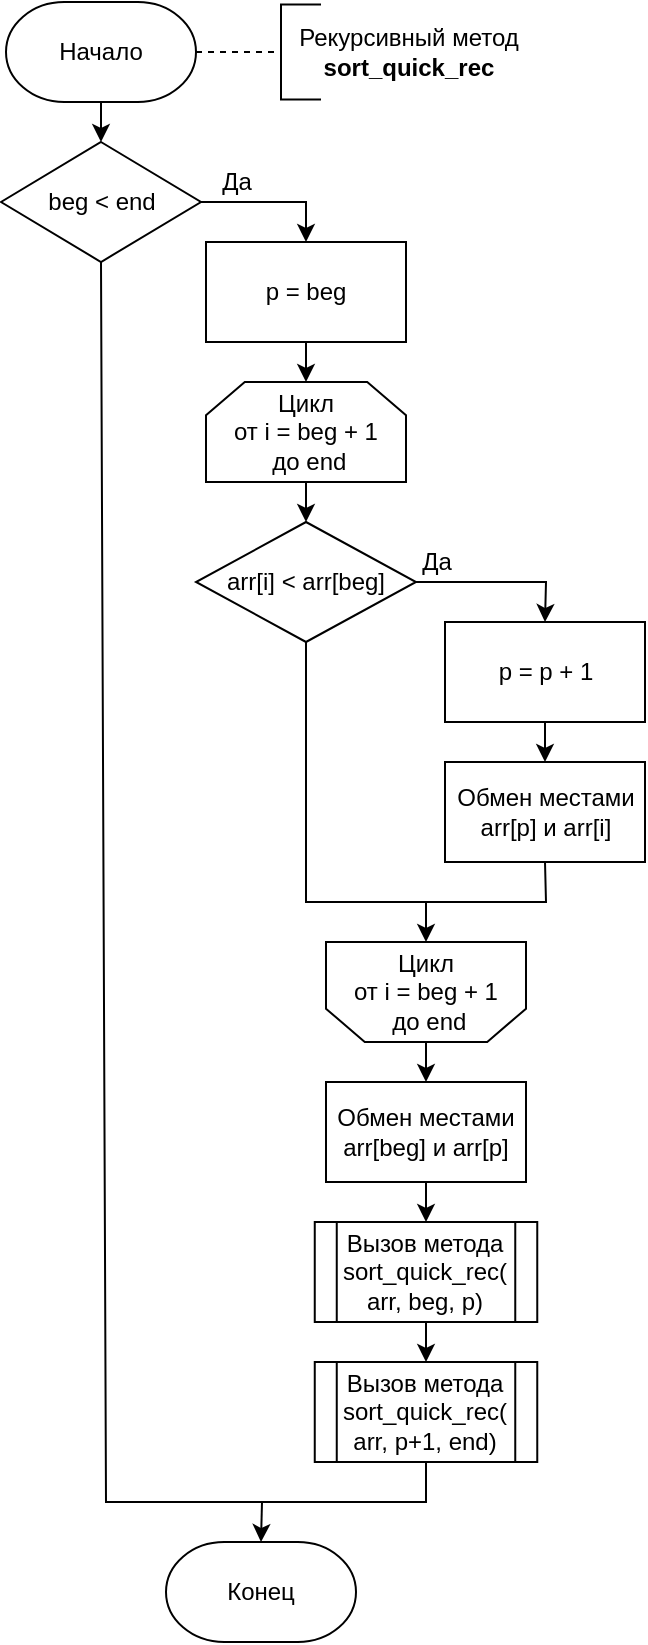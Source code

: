 <mxfile version="14.6.13" type="device"><diagram id="C5RBs43oDa-KdzZeNtuy" name="Page-1"><mxGraphModel dx="768" dy="482" grid="0" gridSize="10" guides="1" tooltips="1" connect="1" arrows="1" fold="1" page="1" pageScale="1" pageWidth="827" pageHeight="1169" math="0" shadow="0"><root><mxCell id="WIyWlLk6GJQsqaUBKTNV-0"/><mxCell id="WIyWlLk6GJQsqaUBKTNV-1" parent="WIyWlLk6GJQsqaUBKTNV-0"/><mxCell id="-yBMfY92cDl7zNIJ8aVc-0" value="Начало" style="strokeWidth=1;html=1;shape=mxgraph.flowchart.terminator;whiteSpace=wrap;" parent="WIyWlLk6GJQsqaUBKTNV-1" vertex="1"><mxGeometry x="150" y="40" width="95" height="50" as="geometry"/></mxCell><mxCell id="-yBMfY92cDl7zNIJ8aVc-3" value="p = beg" style="rounded=0;whiteSpace=wrap;html=1;absoluteArcSize=1;arcSize=14;strokeWidth=1;" parent="WIyWlLk6GJQsqaUBKTNV-1" vertex="1"><mxGeometry x="250" y="160" width="100" height="50" as="geometry"/></mxCell><mxCell id="-yBMfY92cDl7zNIJ8aVc-5" value="Цикл &lt;br&gt;от i = beg + 1&lt;br&gt;&amp;nbsp;до end" style="strokeWidth=1;html=1;shape=stencil(rZVNb4MwDIZ/Ta5VIFpXjlPWnapeetg5pe6ICgkKWbv9+6W4aHwMxrxKHPBreB9sbIUJWWWqBBZzowpg4pnF8cbaMggbXWgfwnCbYWLJMbxgmKwwVFUJqUftrJxW+xwwU3lnT3DRB39z0CYDh65izfhTeOZ6CZlaY4KJtqbqZFr5YKa0Ce/yDzTjiwfEfN5ijMpAKMCD66jf5W1RYPELmRTNI+0IpG5FDfc30uvfSRGNtKZ0r8+KZsK2hLr4gsc9XLKayduReAm1OlIvm60jVDfCEzIoYwso5F6lpzdn383hx68s1XW5B4kmXdgztIau16upBjQOuTYth8d/O/QaeAeLJcGC39mBUgblb6S5rWBiaIM+mIhaHRkjIY/WwcR8HXWe4zkyNroDg1rFc60WvgA=);whiteSpace=wrap;" parent="WIyWlLk6GJQsqaUBKTNV-1" vertex="1"><mxGeometry x="250" y="230" width="100" height="50" as="geometry"/></mxCell><mxCell id="-yBMfY92cDl7zNIJ8aVc-6" value="" style="endArrow=classic;html=1;exitX=0.5;exitY=1;exitDx=0;exitDy=0;entryX=0.5;entryY=0;entryDx=0;entryDy=0;entryPerimeter=0;" parent="WIyWlLk6GJQsqaUBKTNV-1" source="-yBMfY92cDl7zNIJ8aVc-3" target="-yBMfY92cDl7zNIJ8aVc-5" edge="1"><mxGeometry width="50" height="50" relative="1" as="geometry"><mxPoint x="330" y="90" as="sourcePoint"/><mxPoint x="300" y="250" as="targetPoint"/></mxGeometry></mxCell><mxCell id="Sy1VbZIVCNNptTaLWqNR-4" value="" style="endArrow=classic;html=1;exitX=0.5;exitY=1;exitDx=0;exitDy=0;exitPerimeter=0;entryX=0.5;entryY=0;entryDx=0;entryDy=0;" parent="WIyWlLk6GJQsqaUBKTNV-1" source="-yBMfY92cDl7zNIJ8aVc-0" target="rVBMSb_CP1v255kmlTDs-4" edge="1"><mxGeometry width="50" height="50" relative="1" as="geometry"><mxPoint x="165" y="460" as="sourcePoint"/><mxPoint x="195" y="110" as="targetPoint"/></mxGeometry></mxCell><mxCell id="rVBMSb_CP1v255kmlTDs-0" value="" style="endArrow=none;dashed=1;html=1;exitX=1;exitY=0.5;exitDx=0;exitDy=0;exitPerimeter=0;entryX=0;entryY=0.5;entryDx=0;entryDy=0;entryPerimeter=0;" parent="WIyWlLk6GJQsqaUBKTNV-1" source="-yBMfY92cDl7zNIJ8aVc-0" target="rVBMSb_CP1v255kmlTDs-2" edge="1"><mxGeometry width="50" height="50" relative="1" as="geometry"><mxPoint x="295" y="240" as="sourcePoint"/><mxPoint x="295" y="65" as="targetPoint"/></mxGeometry></mxCell><mxCell id="rVBMSb_CP1v255kmlTDs-2" value="" style="strokeWidth=1;html=1;shape=mxgraph.flowchart.annotation_1;align=left;pointerEvents=1;" parent="WIyWlLk6GJQsqaUBKTNV-1" vertex="1"><mxGeometry x="287.5" y="41.25" width="20" height="47.5" as="geometry"/></mxCell><mxCell id="rVBMSb_CP1v255kmlTDs-3" value="Рекурсивный метод&lt;br&gt;&lt;b&gt;sort_quick_rec&lt;/b&gt;" style="text;html=1;align=center;verticalAlign=middle;resizable=0;points=[];autosize=1;strokeColor=none;" parent="WIyWlLk6GJQsqaUBKTNV-1" vertex="1"><mxGeometry x="285.63" y="50" width="130" height="30" as="geometry"/></mxCell><mxCell id="rVBMSb_CP1v255kmlTDs-4" value="beg &amp;lt; end" style="rhombus;whiteSpace=wrap;html=1;" parent="WIyWlLk6GJQsqaUBKTNV-1" vertex="1"><mxGeometry x="147.5" y="110" width="100" height="60" as="geometry"/></mxCell><mxCell id="rVBMSb_CP1v255kmlTDs-5" value="" style="endArrow=classic;html=1;exitX=1;exitY=0.5;exitDx=0;exitDy=0;rounded=0;entryX=0.5;entryY=0;entryDx=0;entryDy=0;" parent="WIyWlLk6GJQsqaUBKTNV-1" source="rVBMSb_CP1v255kmlTDs-4" target="-yBMfY92cDl7zNIJ8aVc-3" edge="1"><mxGeometry width="50" height="50" relative="1" as="geometry"><mxPoint x="295" y="430" as="sourcePoint"/><mxPoint x="335" y="160" as="targetPoint"/><Array as="points"><mxPoint x="300" y="140"/></Array></mxGeometry></mxCell><mxCell id="rVBMSb_CP1v255kmlTDs-6" value="Да" style="text;html=1;align=center;verticalAlign=middle;resizable=0;points=[];autosize=1;strokeColor=none;" parent="WIyWlLk6GJQsqaUBKTNV-1" vertex="1"><mxGeometry x="250" y="120" width="30" height="20" as="geometry"/></mxCell><mxCell id="rVBMSb_CP1v255kmlTDs-7" value="arr[i] &amp;lt; arr[beg]" style="rhombus;whiteSpace=wrap;html=1;" parent="WIyWlLk6GJQsqaUBKTNV-1" vertex="1"><mxGeometry x="245" y="300" width="110" height="60" as="geometry"/></mxCell><mxCell id="rVBMSb_CP1v255kmlTDs-9" value="" style="endArrow=classic;html=1;exitX=0.5;exitY=1;exitDx=0;exitDy=0;exitPerimeter=0;entryX=0.5;entryY=0;entryDx=0;entryDy=0;" parent="WIyWlLk6GJQsqaUBKTNV-1" source="-yBMfY92cDl7zNIJ8aVc-5" target="rVBMSb_CP1v255kmlTDs-7" edge="1"><mxGeometry width="50" height="50" relative="1" as="geometry"><mxPoint x="270" y="420" as="sourcePoint"/><mxPoint x="320" y="370" as="targetPoint"/></mxGeometry></mxCell><mxCell id="rVBMSb_CP1v255kmlTDs-10" value="p = p + 1" style="rounded=0;whiteSpace=wrap;html=1;absoluteArcSize=1;arcSize=14;strokeWidth=1;" parent="WIyWlLk6GJQsqaUBKTNV-1" vertex="1"><mxGeometry x="369.5" y="350" width="100" height="50" as="geometry"/></mxCell><mxCell id="rVBMSb_CP1v255kmlTDs-11" value="" style="endArrow=classic;html=1;exitX=1;exitY=0.5;exitDx=0;exitDy=0;entryX=0.5;entryY=0;entryDx=0;entryDy=0;rounded=0;" parent="WIyWlLk6GJQsqaUBKTNV-1" source="rVBMSb_CP1v255kmlTDs-7" target="rVBMSb_CP1v255kmlTDs-10" edge="1"><mxGeometry width="50" height="50" relative="1" as="geometry"><mxPoint x="270" y="520" as="sourcePoint"/><mxPoint x="320" y="470" as="targetPoint"/><Array as="points"><mxPoint x="420" y="330"/></Array></mxGeometry></mxCell><mxCell id="rVBMSb_CP1v255kmlTDs-12" value="Да" style="text;html=1;align=center;verticalAlign=middle;resizable=0;points=[];autosize=1;strokeColor=none;" parent="WIyWlLk6GJQsqaUBKTNV-1" vertex="1"><mxGeometry x="350" y="310" width="30" height="20" as="geometry"/></mxCell><mxCell id="rVBMSb_CP1v255kmlTDs-13" value="Обмен местами arr[p] и arr[i]" style="rounded=0;whiteSpace=wrap;html=1;absoluteArcSize=1;arcSize=14;strokeWidth=1;" parent="WIyWlLk6GJQsqaUBKTNV-1" vertex="1"><mxGeometry x="369.5" y="420" width="100" height="50" as="geometry"/></mxCell><mxCell id="rVBMSb_CP1v255kmlTDs-14" value="" style="endArrow=classic;html=1;exitX=0.5;exitY=1;exitDx=0;exitDy=0;entryX=0.5;entryY=0;entryDx=0;entryDy=0;" parent="WIyWlLk6GJQsqaUBKTNV-1" source="rVBMSb_CP1v255kmlTDs-10" target="rVBMSb_CP1v255kmlTDs-13" edge="1"><mxGeometry width="50" height="50" relative="1" as="geometry"><mxPoint x="270" y="520" as="sourcePoint"/><mxPoint x="320" y="470" as="targetPoint"/></mxGeometry></mxCell><mxCell id="rVBMSb_CP1v255kmlTDs-16" value="Цикл&lt;br&gt;от i = beg + 1&lt;br&gt;&amp;nbsp;до end" style="strokeWidth=1;shape=stencil(rZVNb4MwDIZ/Ta5VIFpXjlPWnapeetg5pe6ICgkKWbv9+6W4aHwMxrxKHPBreB9sbIUJWWWqBBZzowpg4pnF8cbaMggbXWgfwnCbYWLJMbxgmKwwVFUJqUftrJxW+xwwU3lnT3DRB39z0CYDh65izfhTeOZ6CZlaY4KJtqbqZFr5YKa0Ce/yDzTjiwfEfN5ijMpAKMCD66jf5W1RYPELmRTNI+0IpG5FDfc30uvfSRGNtKZ0r8+KZsK2hLr4gsc9XLKayduReAm1OlIvm60jVDfCEzIoYwso5F6lpzdn383hx68s1XW5B4kmXdgztIau16upBjQOuTYth8d/O/QaeAeLJcGC39mBUgblb6S5rWBiaIM+mIhaHRkjIY/WwcR8HXWe4zkyNroDg1rFc60WvgA=);rotation=0;horizontal=1;verticalAlign=middle;labelPosition=center;verticalLabelPosition=middle;align=center;labelBorderColor=none;fontFamily=Helvetica;whiteSpace=wrap;html=1;direction=west;" parent="WIyWlLk6GJQsqaUBKTNV-1" vertex="1"><mxGeometry x="310" y="510" width="100" height="50" as="geometry"/></mxCell><mxCell id="rVBMSb_CP1v255kmlTDs-18" value="" style="endArrow=none;html=1;exitX=0.5;exitY=1;exitDx=0;exitDy=0;entryX=0.5;entryY=1;entryDx=0;entryDy=0;rounded=0;" parent="WIyWlLk6GJQsqaUBKTNV-1" source="rVBMSb_CP1v255kmlTDs-7" target="rVBMSb_CP1v255kmlTDs-13" edge="1"><mxGeometry width="50" height="50" relative="1" as="geometry"><mxPoint x="270" y="580" as="sourcePoint"/><mxPoint x="320" y="530" as="targetPoint"/><Array as="points"><mxPoint x="300" y="490"/><mxPoint x="420" y="490"/></Array></mxGeometry></mxCell><mxCell id="rVBMSb_CP1v255kmlTDs-19" value="" style="endArrow=classic;html=1;entryX=0.5;entryY=1;entryDx=0;entryDy=0;entryPerimeter=0;" parent="WIyWlLk6GJQsqaUBKTNV-1" target="rVBMSb_CP1v255kmlTDs-16" edge="1"><mxGeometry width="50" height="50" relative="1" as="geometry"><mxPoint x="360" y="490" as="sourcePoint"/><mxPoint x="320" y="530" as="targetPoint"/></mxGeometry></mxCell><mxCell id="rVBMSb_CP1v255kmlTDs-20" value="Обмен местами arr[beg] и arr[p]" style="rounded=0;whiteSpace=wrap;html=1;absoluteArcSize=1;arcSize=14;strokeWidth=1;" parent="WIyWlLk6GJQsqaUBKTNV-1" vertex="1"><mxGeometry x="310" y="580" width="100" height="50" as="geometry"/></mxCell><mxCell id="rVBMSb_CP1v255kmlTDs-21" value="" style="endArrow=classic;html=1;exitX=0.5;exitY=0;exitDx=0;exitDy=0;exitPerimeter=0;" parent="WIyWlLk6GJQsqaUBKTNV-1" source="rVBMSb_CP1v255kmlTDs-16" edge="1"><mxGeometry width="50" height="50" relative="1" as="geometry"><mxPoint x="270" y="580" as="sourcePoint"/><mxPoint x="360" y="580" as="targetPoint"/></mxGeometry></mxCell><mxCell id="rVBMSb_CP1v255kmlTDs-22" value="Вызов метода sort_quick_rec(&lt;br&gt;arr, beg, p)" style="shape=process;whiteSpace=wrap;html=1;backgroundOutline=1;strokeWidth=1;" parent="WIyWlLk6GJQsqaUBKTNV-1" vertex="1"><mxGeometry x="304.38" y="650" width="111.25" height="50" as="geometry"/></mxCell><mxCell id="rVBMSb_CP1v255kmlTDs-23" value="Вызов метода sort_quick_rec(&lt;br&gt;arr, p+1, end)" style="shape=process;whiteSpace=wrap;html=1;backgroundOutline=1;strokeWidth=1;" parent="WIyWlLk6GJQsqaUBKTNV-1" vertex="1"><mxGeometry x="304.38" y="720" width="111.25" height="50" as="geometry"/></mxCell><mxCell id="rVBMSb_CP1v255kmlTDs-24" value="" style="endArrow=classic;html=1;exitX=0.5;exitY=1;exitDx=0;exitDy=0;entryX=0.5;entryY=0;entryDx=0;entryDy=0;" parent="WIyWlLk6GJQsqaUBKTNV-1" source="rVBMSb_CP1v255kmlTDs-20" target="rVBMSb_CP1v255kmlTDs-22" edge="1"><mxGeometry width="50" height="50" relative="1" as="geometry"><mxPoint x="270" y="560" as="sourcePoint"/><mxPoint x="320" y="510" as="targetPoint"/></mxGeometry></mxCell><mxCell id="rVBMSb_CP1v255kmlTDs-25" value="" style="endArrow=classic;html=1;exitX=0.5;exitY=1;exitDx=0;exitDy=0;entryX=0.5;entryY=0;entryDx=0;entryDy=0;" parent="WIyWlLk6GJQsqaUBKTNV-1" source="rVBMSb_CP1v255kmlTDs-22" target="rVBMSb_CP1v255kmlTDs-23" edge="1"><mxGeometry width="50" height="50" relative="1" as="geometry"><mxPoint x="270" y="560" as="sourcePoint"/><mxPoint x="320" y="510" as="targetPoint"/></mxGeometry></mxCell><mxCell id="rVBMSb_CP1v255kmlTDs-26" value="" style="endArrow=none;html=1;exitX=0.5;exitY=1;exitDx=0;exitDy=0;entryX=0.5;entryY=1;entryDx=0;entryDy=0;rounded=0;" parent="WIyWlLk6GJQsqaUBKTNV-1" source="rVBMSb_CP1v255kmlTDs-4" target="rVBMSb_CP1v255kmlTDs-23" edge="1"><mxGeometry width="50" height="50" relative="1" as="geometry"><mxPoint x="295" y="560" as="sourcePoint"/><mxPoint x="345" y="510" as="targetPoint"/><Array as="points"><mxPoint x="200" y="790"/><mxPoint x="360" y="790"/></Array></mxGeometry></mxCell><mxCell id="rVBMSb_CP1v255kmlTDs-27" value="Конец" style="strokeWidth=1;html=1;shape=mxgraph.flowchart.terminator;whiteSpace=wrap;" parent="WIyWlLk6GJQsqaUBKTNV-1" vertex="1"><mxGeometry x="230" y="810" width="95" height="50" as="geometry"/></mxCell><mxCell id="rVBMSb_CP1v255kmlTDs-28" value="" style="endArrow=classic;html=1;entryX=0.5;entryY=0;entryDx=0;entryDy=0;entryPerimeter=0;" parent="WIyWlLk6GJQsqaUBKTNV-1" target="rVBMSb_CP1v255kmlTDs-27" edge="1"><mxGeometry width="50" height="50" relative="1" as="geometry"><mxPoint x="278" y="790" as="sourcePoint"/><mxPoint x="340" y="440" as="targetPoint"/></mxGeometry></mxCell></root></mxGraphModel></diagram></mxfile>